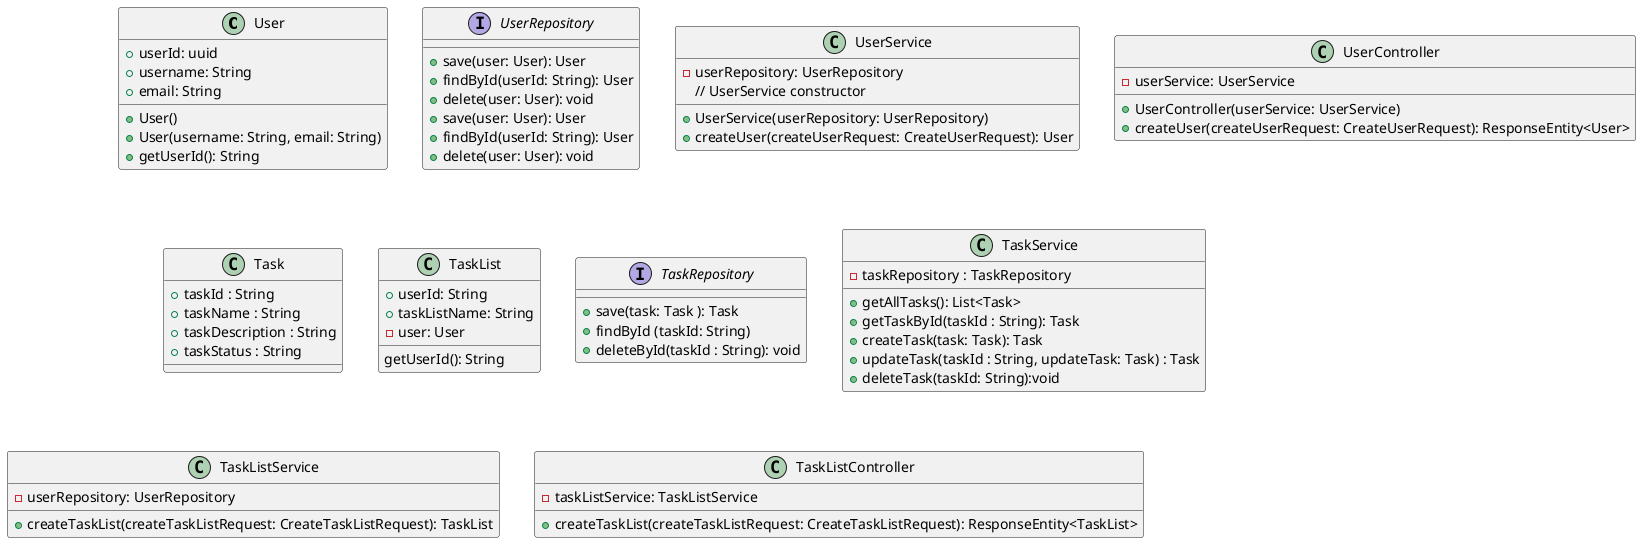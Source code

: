 @startuml

class User {
+userId: uuid
+username: String
+email: String
+User()
+User(username: String, email: String)
+getUserId(): String
}

interface UserRepository {
+save(user: User): User
+findById(userId: String): User
+delete(user: User): void
}
class UserService {
-userRepository: UserRepository
// UserService constructor
+UserService(userRepository: UserRepository)
+createUser(createUserRequest: CreateUserRequest): User
}

class UserController {
-userService: UserService
+UserController(userService: UserService)
+createUser(createUserRequest: CreateUserRequest): ResponseEntity<User>
}

class Task {
+taskId : String
+taskName : String
+taskDescription : String
+taskStatus : String
}

class TaskList {
+userId: String
+taskListName: String
-user: User
getUserId(): String
}

interface UserRepository {
+save(user: User): User
+findById(userId: String): User
+delete(user: User): void
}

interface TaskRepository {
+save(task: Task ): Task
+findById (taskId: String)
+deleteById(taskId : String): void
}

class TaskService {
-taskRepository : TaskRepository
+getAllTasks(): List<Task>
+getTaskById(taskId : String): Task
+createTask(task: Task): Task
+updateTask(taskId : String, updateTask: Task) : Task
+deleteTask(taskId: String):void
}

class TaskListService {
 -userRepository: UserRepository
 +createTaskList(createTaskListRequest: CreateTaskListRequest): TaskList
}

class TaskListController {
-taskListService: TaskListService
+createTaskList(createTaskListRequest: CreateTaskListRequest): ResponseEntity<TaskList>

}
@enduml

}
